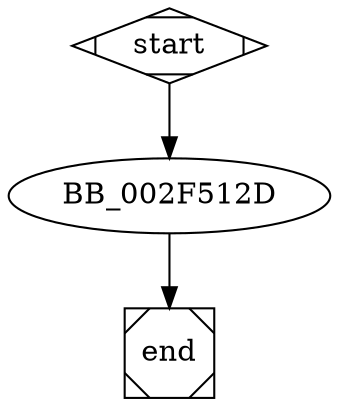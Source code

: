 digraph G {
  start -> BB_002F512D;

  BB_002F512D -> end;
  
  start [shape=Mdiamond];
  end [shape=Msquare];
}
